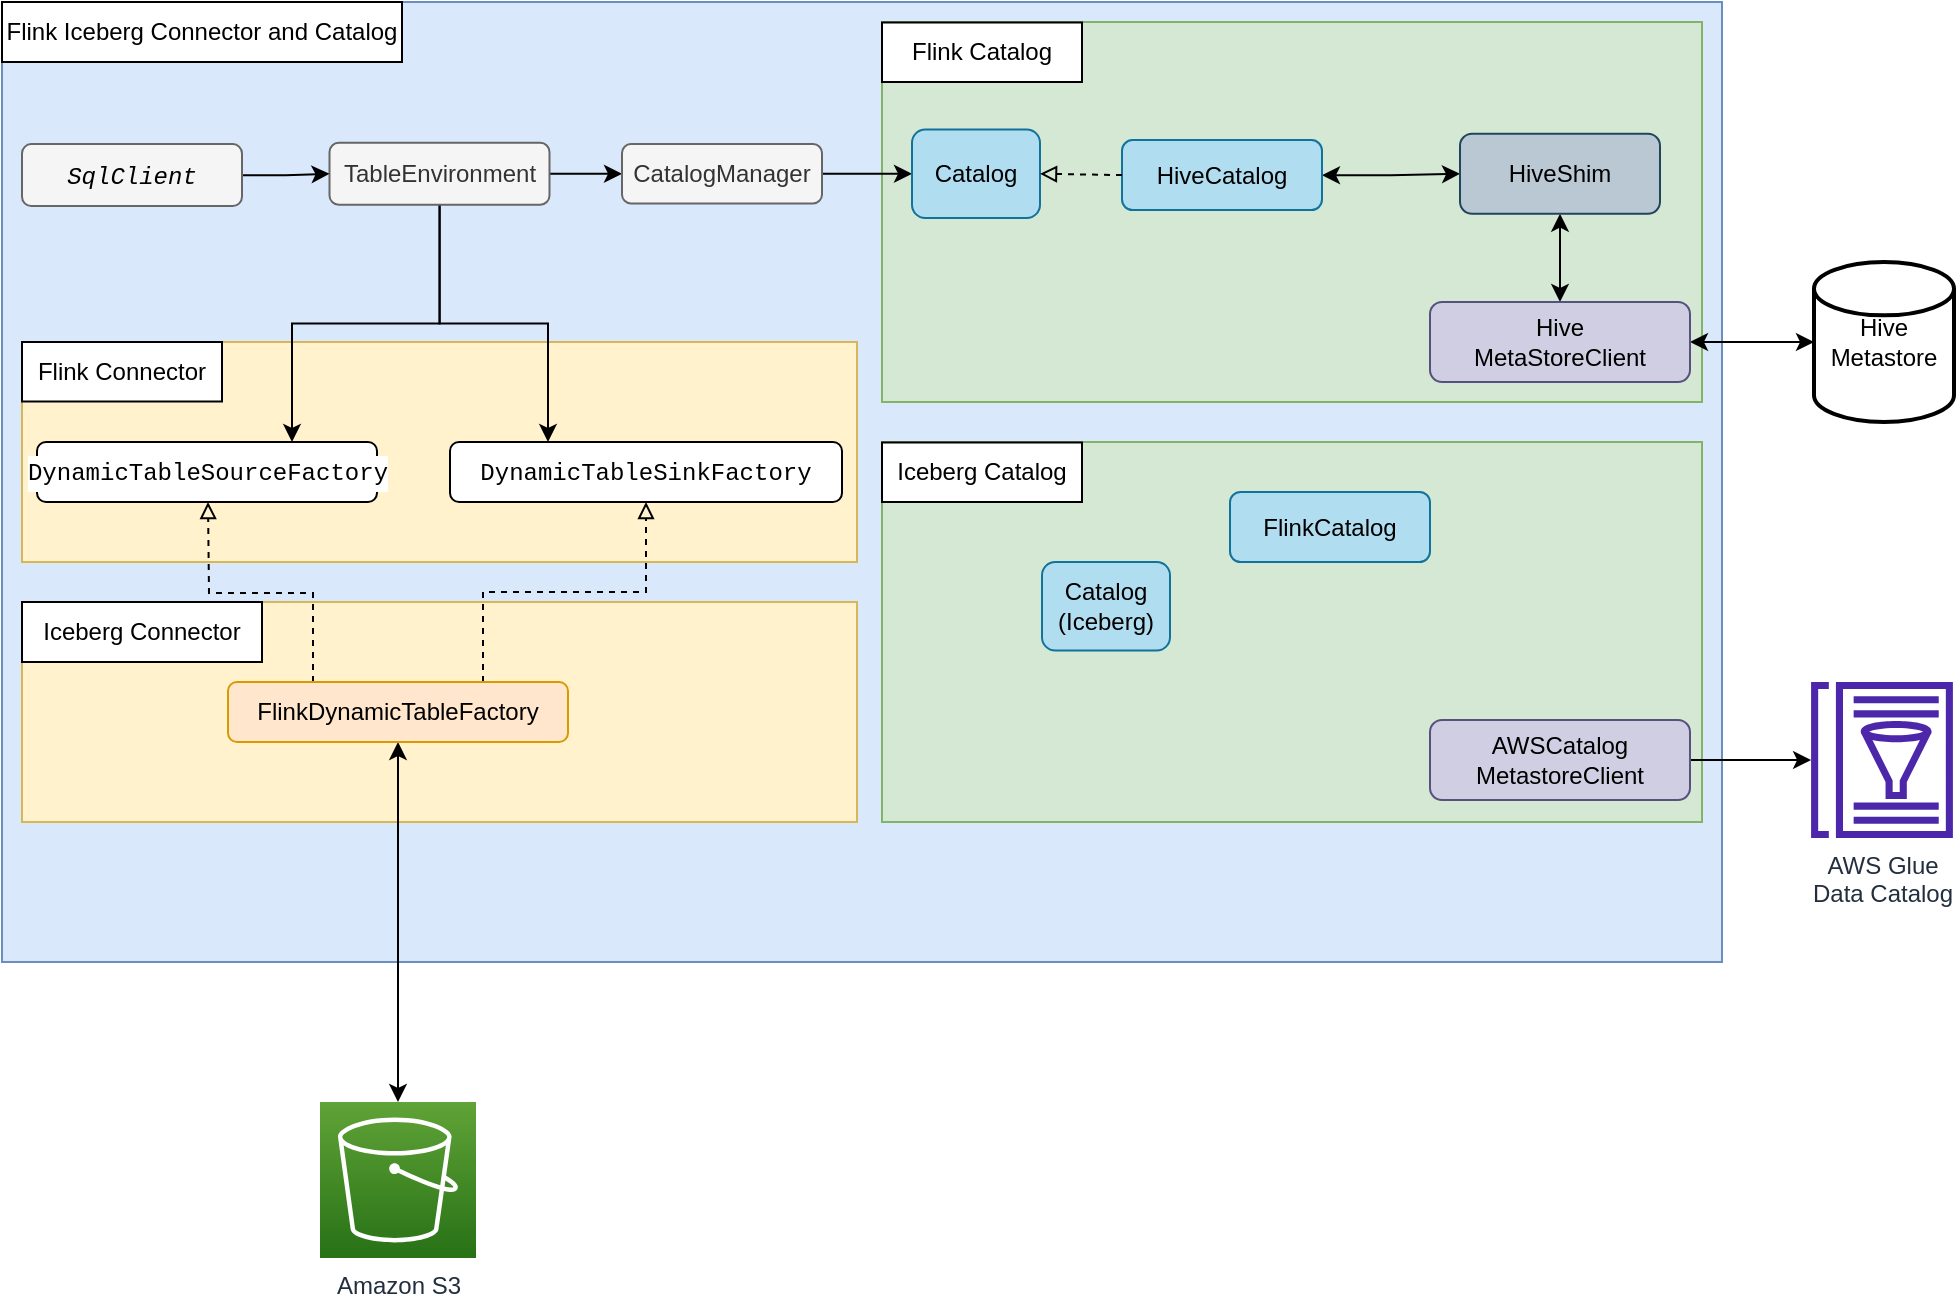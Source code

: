 <mxfile version="20.7.4" type="github">
  <diagram id="6fCkQnfvTHWw5Nz4_dTc" name="Page-1">
    <mxGraphModel dx="1050" dy="509" grid="1" gridSize="10" guides="1" tooltips="1" connect="1" arrows="1" fold="1" page="1" pageScale="1" pageWidth="827" pageHeight="1169" math="0" shadow="0">
      <root>
        <mxCell id="0" />
        <mxCell id="1" parent="0" />
        <mxCell id="8L1h696zqM6Jr5x79oPo-1" value="" style="rounded=0;whiteSpace=wrap;html=1;align=left;fillColor=#dae8fc;strokeColor=#6c8ebf;fontColor=default;labelBackgroundColor=default;" parent="1" vertex="1">
          <mxGeometry x="20" y="100" width="860" height="480" as="geometry" />
        </mxCell>
        <mxCell id="AQaz5W7iAk5SUsFatGqs-4" value="" style="rounded=0;whiteSpace=wrap;html=1;labelBackgroundColor=default;strokeColor=#82b366;fillColor=#d5e8d4;" vertex="1" parent="1">
          <mxGeometry x="460" y="320" width="410" height="190" as="geometry" />
        </mxCell>
        <mxCell id="AQaz5W7iAk5SUsFatGqs-1" value="" style="rounded=0;whiteSpace=wrap;html=1;labelBackgroundColor=default;strokeColor=#d6b656;fillColor=#fff2cc;" vertex="1" parent="1">
          <mxGeometry x="30" y="400" width="417.5" height="110" as="geometry" />
        </mxCell>
        <mxCell id="8L1h696zqM6Jr5x79oPo-76" value="" style="rounded=0;whiteSpace=wrap;html=1;labelBackgroundColor=default;strokeColor=#d6b656;fillColor=#fff2cc;" parent="1" vertex="1">
          <mxGeometry x="30" y="270" width="417.5" height="110" as="geometry" />
        </mxCell>
        <mxCell id="8L1h696zqM6Jr5x79oPo-75" value="" style="rounded=0;whiteSpace=wrap;html=1;labelBackgroundColor=default;strokeColor=#82b366;fillColor=#d5e8d4;" parent="1" vertex="1">
          <mxGeometry x="460" y="110" width="410" height="190" as="geometry" />
        </mxCell>
        <mxCell id="8L1h696zqM6Jr5x79oPo-13" style="edgeStyle=orthogonalEdgeStyle;rounded=0;orthogonalLoop=1;jettySize=auto;html=1;exitX=1;exitY=0.5;exitDx=0;exitDy=0;entryX=0;entryY=0.5;entryDx=0;entryDy=0;fontColor=none;" parent="1" source="8L1h696zqM6Jr5x79oPo-2" target="8L1h696zqM6Jr5x79oPo-3" edge="1">
          <mxGeometry relative="1" as="geometry" />
        </mxCell>
        <mxCell id="8L1h696zqM6Jr5x79oPo-85" style="edgeStyle=orthogonalEdgeStyle;rounded=0;orthogonalLoop=1;jettySize=auto;html=1;entryX=0.75;entryY=0;entryDx=0;entryDy=0;strokeWidth=1;fontColor=default;endArrow=classic;endFill=1;" parent="1" source="8L1h696zqM6Jr5x79oPo-2" target="8L1h696zqM6Jr5x79oPo-40" edge="1">
          <mxGeometry relative="1" as="geometry" />
        </mxCell>
        <mxCell id="8L1h696zqM6Jr5x79oPo-86" style="edgeStyle=orthogonalEdgeStyle;rounded=0;orthogonalLoop=1;jettySize=auto;html=1;entryX=0.25;entryY=0;entryDx=0;entryDy=0;strokeWidth=1;fontColor=default;endArrow=classic;endFill=1;" parent="1" source="8L1h696zqM6Jr5x79oPo-2" target="8L1h696zqM6Jr5x79oPo-41" edge="1">
          <mxGeometry relative="1" as="geometry" />
        </mxCell>
        <mxCell id="8L1h696zqM6Jr5x79oPo-2" value="TableEnvironment" style="rounded=1;whiteSpace=wrap;html=1;fillColor=#f5f5f5;fontColor=#333333;strokeColor=#666666;" parent="1" vertex="1">
          <mxGeometry x="183.75" y="170.37" width="110" height="31" as="geometry" />
        </mxCell>
        <mxCell id="8L1h696zqM6Jr5x79oPo-43" style="edgeStyle=orthogonalEdgeStyle;rounded=0;orthogonalLoop=1;jettySize=auto;html=1;fontColor=default;exitX=1;exitY=0.5;exitDx=0;exitDy=0;entryX=0;entryY=0.5;entryDx=0;entryDy=0;" parent="1" source="8L1h696zqM6Jr5x79oPo-3" target="8L1h696zqM6Jr5x79oPo-4" edge="1">
          <mxGeometry relative="1" as="geometry" />
        </mxCell>
        <mxCell id="8L1h696zqM6Jr5x79oPo-3" value="CatalogManager" style="rounded=1;whiteSpace=wrap;html=1;fillColor=#f5f5f5;fontColor=#333333;strokeColor=#666666;" parent="1" vertex="1">
          <mxGeometry x="330" y="171.06" width="100" height="29.63" as="geometry" />
        </mxCell>
        <mxCell id="8L1h696zqM6Jr5x79oPo-4" value="Catalog" style="rounded=1;whiteSpace=wrap;html=1;fillColor=#b1ddf0;strokeColor=#10739e;" parent="1" vertex="1">
          <mxGeometry x="475" y="163.75" width="64" height="44.25" as="geometry" />
        </mxCell>
        <mxCell id="8L1h696zqM6Jr5x79oPo-19" style="edgeStyle=orthogonalEdgeStyle;rounded=0;orthogonalLoop=1;jettySize=auto;html=1;fontColor=none;startArrow=classic;startFill=1;" parent="1" source="8L1h696zqM6Jr5x79oPo-7" target="8L1h696zqM6Jr5x79oPo-11" edge="1">
          <mxGeometry relative="1" as="geometry" />
        </mxCell>
        <mxCell id="8L1h696zqM6Jr5x79oPo-7" value="HiveCatalog" style="rounded=1;whiteSpace=wrap;html=1;fillColor=#b1ddf0;strokeColor=#10739e;" parent="1" vertex="1">
          <mxGeometry x="580" y="169.06" width="100" height="35" as="geometry" />
        </mxCell>
        <mxCell id="8L1h696zqM6Jr5x79oPo-8" value="Flink Iceberg Connector and Catalog" style="rounded=0;whiteSpace=wrap;html=1;fontColor=none;" parent="1" vertex="1">
          <mxGeometry x="20" y="100" width="200" height="30" as="geometry" />
        </mxCell>
        <mxCell id="8L1h696zqM6Jr5x79oPo-29" style="edgeStyle=orthogonalEdgeStyle;rounded=0;orthogonalLoop=1;jettySize=auto;html=1;fontColor=none;startArrow=classic;startFill=1;entryX=0.5;entryY=0;entryDx=0;entryDy=0;" parent="1" source="8L1h696zqM6Jr5x79oPo-11" target="8L1h696zqM6Jr5x79oPo-28" edge="1">
          <mxGeometry relative="1" as="geometry">
            <mxPoint x="644" y="423.25" as="targetPoint" />
          </mxGeometry>
        </mxCell>
        <mxCell id="8L1h696zqM6Jr5x79oPo-11" value="HiveShim" style="rounded=1;whiteSpace=wrap;html=1;fillColor=#bac8d3;strokeColor=#23445d;" parent="1" vertex="1">
          <mxGeometry x="749" y="165.87" width="100" height="40" as="geometry" />
        </mxCell>
        <mxCell id="8L1h696zqM6Jr5x79oPo-23" value="Hive Metastore" style="strokeWidth=2;html=1;shape=mxgraph.flowchart.database;whiteSpace=wrap;fontColor=none;" parent="1" vertex="1">
          <mxGeometry x="926" y="230" width="70" height="80" as="geometry" />
        </mxCell>
        <mxCell id="8L1h696zqM6Jr5x79oPo-38" style="edgeStyle=orthogonalEdgeStyle;rounded=0;orthogonalLoop=1;jettySize=auto;html=1;fontColor=none;" parent="1" source="8L1h696zqM6Jr5x79oPo-27" target="8L1h696zqM6Jr5x79oPo-32" edge="1">
          <mxGeometry relative="1" as="geometry" />
        </mxCell>
        <mxCell id="8L1h696zqM6Jr5x79oPo-27" value="AWSCatalog&lt;br&gt;MetastoreClient" style="rounded=1;whiteSpace=wrap;html=1;fillColor=#d0cee2;strokeColor=#56517e;" parent="1" vertex="1">
          <mxGeometry x="734" y="459" width="130" height="40" as="geometry" />
        </mxCell>
        <mxCell id="8L1h696zqM6Jr5x79oPo-37" style="edgeStyle=orthogonalEdgeStyle;rounded=0;orthogonalLoop=1;jettySize=auto;html=1;exitX=1;exitY=0.5;exitDx=0;exitDy=0;entryX=0;entryY=0.5;entryDx=0;entryDy=0;entryPerimeter=0;fontColor=none;startArrow=classic;startFill=1;" parent="1" source="8L1h696zqM6Jr5x79oPo-28" target="8L1h696zqM6Jr5x79oPo-23" edge="1">
          <mxGeometry relative="1" as="geometry" />
        </mxCell>
        <mxCell id="8L1h696zqM6Jr5x79oPo-28" value="Hive&lt;br&gt;MetaStoreClient" style="rounded=1;whiteSpace=wrap;html=1;fillColor=#d0cee2;strokeColor=#56517e;" parent="1" vertex="1">
          <mxGeometry x="734" y="250" width="130" height="40" as="geometry" />
        </mxCell>
        <mxCell id="8L1h696zqM6Jr5x79oPo-32" value="AWS Glue &lt;br&gt;Data Catalog" style="sketch=0;outlineConnect=0;fontColor=#232F3E;gradientColor=none;fillColor=#4D27AA;strokeColor=none;dashed=0;verticalLabelPosition=bottom;verticalAlign=top;align=center;html=1;fontSize=12;fontStyle=0;aspect=fixed;pointerEvents=1;shape=mxgraph.aws4.glue_data_catalog;" parent="1" vertex="1">
          <mxGeometry x="924" y="440" width="72" height="78" as="geometry" />
        </mxCell>
        <mxCell id="8L1h696zqM6Jr5x79oPo-39" value="" style="shape=image;verticalLabelPosition=bottom;labelBackgroundColor=default;verticalAlign=top;aspect=fixed;imageAspect=0;image=https://hive.apache.org/images/hive_logo_medium.jpg;" parent="1" vertex="1">
          <mxGeometry x="938" y="209.47" width="44" height="40.53" as="geometry" />
        </mxCell>
        <mxCell id="8L1h696zqM6Jr5x79oPo-51" style="edgeStyle=orthogonalEdgeStyle;rounded=0;orthogonalLoop=1;jettySize=auto;html=1;fontColor=default;dashed=1;endArrow=block;endFill=0;exitX=0.25;exitY=0;exitDx=0;exitDy=0;" parent="1" source="8L1h696zqM6Jr5x79oPo-44" edge="1">
          <mxGeometry relative="1" as="geometry">
            <mxPoint x="123" y="350" as="targetPoint" />
          </mxGeometry>
        </mxCell>
        <mxCell id="8L1h696zqM6Jr5x79oPo-40" value="&lt;div style=&quot;font-family: Menlo, Monaco, &amp;quot;Courier New&amp;quot;, monospace; line-height: 18px;&quot;&gt;&lt;div style=&quot;line-height: 18px;&quot;&gt;DynamicTableSourceFactory&lt;/div&gt;&lt;/div&gt;" style="rounded=1;whiteSpace=wrap;html=1;fontColor=default;strokeColor=default;labelBackgroundColor=default;" parent="1" vertex="1">
          <mxGeometry x="37.5" y="320" width="170" height="30" as="geometry" />
        </mxCell>
        <mxCell id="8L1h696zqM6Jr5x79oPo-54" style="edgeStyle=orthogonalEdgeStyle;rounded=0;orthogonalLoop=1;jettySize=auto;html=1;dashed=1;fontColor=default;endArrow=block;endFill=0;exitX=0.75;exitY=0;exitDx=0;exitDy=0;" parent="1" target="8L1h696zqM6Jr5x79oPo-41" edge="1" source="8L1h696zqM6Jr5x79oPo-44">
          <mxGeometry relative="1" as="geometry">
            <mxPoint x="342" y="410" as="sourcePoint" />
          </mxGeometry>
        </mxCell>
        <mxCell id="8L1h696zqM6Jr5x79oPo-41" value="&lt;div style=&quot;font-family: Menlo, Monaco, &amp;quot;Courier New&amp;quot;, monospace; line-height: 18px;&quot;&gt;DynamicTableSinkFactory&lt;/div&gt;" style="rounded=1;whiteSpace=wrap;html=1;fontColor=default;strokeColor=default;labelBackgroundColor=none;" parent="1" vertex="1">
          <mxGeometry x="244" y="320" width="196" height="30" as="geometry" />
        </mxCell>
        <mxCell id="8L1h696zqM6Jr5x79oPo-87" style="edgeStyle=orthogonalEdgeStyle;rounded=0;orthogonalLoop=1;jettySize=auto;html=1;exitX=0.5;exitY=1;exitDx=0;exitDy=0;entryX=0.5;entryY=0;entryDx=0;entryDy=0;entryPerimeter=0;strokeWidth=1;fontColor=default;startArrow=classic;startFill=1;endArrow=classic;endFill=1;" parent="1" source="8L1h696zqM6Jr5x79oPo-44" target="8L1h696zqM6Jr5x79oPo-68" edge="1">
          <mxGeometry relative="1" as="geometry" />
        </mxCell>
        <mxCell id="8L1h696zqM6Jr5x79oPo-44" value="FlinkDynamicTableFactory" style="rounded=1;whiteSpace=wrap;strokeColor=#d79b00;labelBackgroundColor=none;fillColor=#ffe6cc;" parent="1" vertex="1">
          <mxGeometry x="133" y="440" width="170" height="30" as="geometry" />
        </mxCell>
        <mxCell id="8L1h696zqM6Jr5x79oPo-68" value="Amazon S3" style="sketch=0;points=[[0,0,0],[0.25,0,0],[0.5,0,0],[0.75,0,0],[1,0,0],[0,1,0],[0.25,1,0],[0.5,1,0],[0.75,1,0],[1,1,0],[0,0.25,0],[0,0.5,0],[0,0.75,0],[1,0.25,0],[1,0.5,0],[1,0.75,0]];outlineConnect=0;fontColor=#232F3E;gradientColor=#60A337;gradientDirection=north;fillColor=#277116;strokeColor=#ffffff;dashed=0;verticalLabelPosition=bottom;verticalAlign=top;align=center;html=1;fontSize=12;fontStyle=0;aspect=fixed;shape=mxgraph.aws4.resourceIcon;resIcon=mxgraph.aws4.s3;labelBackgroundColor=default;" parent="1" vertex="1">
          <mxGeometry x="179" y="650" width="78" height="78" as="geometry" />
        </mxCell>
        <mxCell id="8L1h696zqM6Jr5x79oPo-77" value="Flink Catalog" style="rounded=0;whiteSpace=wrap;html=1;fontColor=none;" parent="1" vertex="1">
          <mxGeometry x="460" y="110.25" width="100" height="29.75" as="geometry" />
        </mxCell>
        <mxCell id="8L1h696zqM6Jr5x79oPo-78" value="Flink Connector" style="rounded=0;whiteSpace=wrap;html=1;fontColor=none;" parent="1" vertex="1">
          <mxGeometry x="30" y="270" width="100" height="29.75" as="geometry" />
        </mxCell>
        <mxCell id="8L1h696zqM6Jr5x79oPo-80" style="edgeStyle=orthogonalEdgeStyle;rounded=0;orthogonalLoop=1;jettySize=auto;html=1;entryX=0;entryY=0.5;entryDx=0;entryDy=0;strokeWidth=1;fontColor=#000000;endArrow=classic;endFill=1;" parent="1" source="8L1h696zqM6Jr5x79oPo-79" target="8L1h696zqM6Jr5x79oPo-2" edge="1">
          <mxGeometry relative="1" as="geometry" />
        </mxCell>
        <mxCell id="8L1h696zqM6Jr5x79oPo-79" value="&lt;div style=&quot;font-family: Menlo, Monaco, &amp;quot;Courier New&amp;quot;, monospace; line-height: 18px;&quot;&gt;&lt;span style=&quot;font-style: italic;&quot;&gt;SqlClient&lt;/span&gt;&lt;/div&gt;" style="rounded=1;whiteSpace=wrap;html=1;fillColor=#f5f5f5;fontColor=default;strokeColor=#666666;labelBackgroundColor=none;" parent="1" vertex="1">
          <mxGeometry x="30" y="171.06" width="110" height="31" as="geometry" />
        </mxCell>
        <mxCell id="8L1h696zqM6Jr5x79oPo-82" value="" style="endArrow=block;dashed=1;html=1;rounded=0;fontColor=none;entryX=1;entryY=0.5;entryDx=0;entryDy=0;exitX=0;exitY=0.5;exitDx=0;exitDy=0;endFill=0;" parent="1" source="8L1h696zqM6Jr5x79oPo-7" target="8L1h696zqM6Jr5x79oPo-4" edge="1">
          <mxGeometry width="50" height="50" relative="1" as="geometry">
            <mxPoint x="585" y="225.88" as="sourcePoint" />
            <mxPoint x="530" y="208.005" as="targetPoint" />
          </mxGeometry>
        </mxCell>
        <mxCell id="AQaz5W7iAk5SUsFatGqs-2" value="Iceberg Connector" style="rounded=0;whiteSpace=wrap;html=1;fontColor=none;" vertex="1" parent="1">
          <mxGeometry x="30" y="400" width="120" height="30" as="geometry" />
        </mxCell>
        <mxCell id="AQaz5W7iAk5SUsFatGqs-3" value="FlinkCatalog" style="rounded=1;whiteSpace=wrap;html=1;fillColor=#b1ddf0;strokeColor=#10739e;" vertex="1" parent="1">
          <mxGeometry x="634" y="345" width="100" height="35" as="geometry" />
        </mxCell>
        <mxCell id="AQaz5W7iAk5SUsFatGqs-5" value="Iceberg Catalog" style="rounded=0;whiteSpace=wrap;html=1;fontColor=none;" vertex="1" parent="1">
          <mxGeometry x="460" y="320.25" width="100" height="29.75" as="geometry" />
        </mxCell>
        <mxCell id="AQaz5W7iAk5SUsFatGqs-7" value="Catalog&lt;br&gt;(Iceberg)" style="rounded=1;whiteSpace=wrap;html=1;fillColor=#b1ddf0;strokeColor=#10739e;" vertex="1" parent="1">
          <mxGeometry x="540" y="380" width="64" height="44.25" as="geometry" />
        </mxCell>
      </root>
    </mxGraphModel>
  </diagram>
</mxfile>
